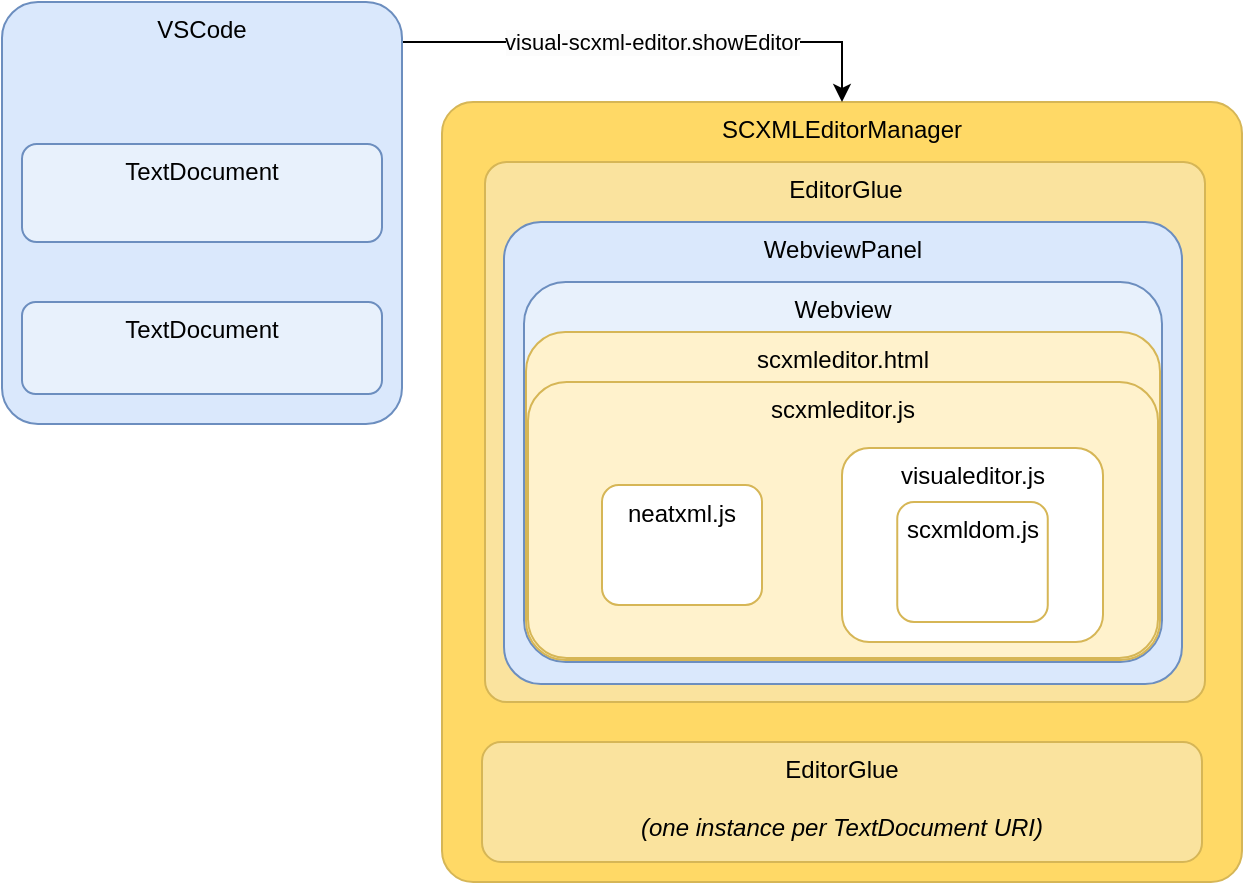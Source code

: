 <mxfile version="20.8.20" type="github" pages="2">
  <diagram name="Containment" id="Hvomc0yAe2sMS23_9TzD">
    <mxGraphModel dx="1798" dy="637" grid="0" gridSize="10" guides="1" tooltips="1" connect="1" arrows="1" fold="1" page="1" pageScale="1" pageWidth="850" pageHeight="1100" math="0" shadow="0">
      <root>
        <mxCell id="0" />
        <mxCell id="1" parent="0" />
        <mxCell id="xWMJlJ-HVOOThu5YcHs8-1" value="SCXMLEditorManager" style="rounded=1;whiteSpace=wrap;html=1;verticalAlign=top;fillColor=#ffd966;strokeColor=#d6b656;arcSize=4;" vertex="1" parent="1">
          <mxGeometry x="140" y="70" width="400" height="390" as="geometry" />
        </mxCell>
        <mxCell id="xWMJlJ-HVOOThu5YcHs8-2" value="EditorGlue" style="rounded=1;whiteSpace=wrap;html=1;verticalAlign=top;fillColor=#fae39e;strokeColor=#d6b656;arcSize=4;" vertex="1" parent="1">
          <mxGeometry x="161.5" y="100" width="360" height="270" as="geometry" />
        </mxCell>
        <mxCell id="xWMJlJ-HVOOThu5YcHs8-3" value="WebviewPanel" style="rounded=1;whiteSpace=wrap;html=1;verticalAlign=top;fillColor=#dae8fc;strokeColor=#6c8ebf;arcSize=8;" vertex="1" parent="1">
          <mxGeometry x="171" y="130" width="339" height="231" as="geometry" />
        </mxCell>
        <mxCell id="xWMJlJ-HVOOThu5YcHs8-7" value="EditorGlue&lt;br&gt;&lt;br&gt;&lt;i&gt;(one instance per TextDocument URI)&lt;/i&gt;" style="rounded=1;whiteSpace=wrap;html=1;verticalAlign=top;perimeterSpacing=0;fillColor=#fae39e;strokeColor=#d6b656;arcSize=16;" vertex="1" parent="1">
          <mxGeometry x="160" y="390" width="360" height="60" as="geometry" />
        </mxCell>
        <mxCell id="xWMJlJ-HVOOThu5YcHs8-10" value="Webview" style="rounded=1;whiteSpace=wrap;html=1;verticalAlign=top;fillColor=#e8f1fc;strokeColor=#6c8ebf;arcSize=11;" vertex="1" parent="1">
          <mxGeometry x="181" y="160" width="319" height="190" as="geometry" />
        </mxCell>
        <mxCell id="xWMJlJ-HVOOThu5YcHs8-13" value="scxmleditor.html" style="rounded=1;whiteSpace=wrap;html=1;verticalAlign=top;fillColor=#fff2cc;strokeColor=#d6b656;arcSize=12;" vertex="1" parent="1">
          <mxGeometry x="182" y="185" width="317" height="164" as="geometry" />
        </mxCell>
        <UserObject label="visual-scxml-editor.showEditor" link="visual-scxml-editor.showEditor" id="xWMJlJ-HVOOThu5YcHs8-19">
          <mxCell style="edgeStyle=orthogonalEdgeStyle;rounded=0;orthogonalLoop=1;jettySize=auto;html=1;exitX=1;exitY=0.095;exitDx=0;exitDy=0;entryX=0.5;entryY=0;entryDx=0;entryDy=0;labelBackgroundColor=#FCFCFC;labelBorderColor=none;exitPerimeter=0;" edge="1" parent="1" source="xWMJlJ-HVOOThu5YcHs8-4" target="xWMJlJ-HVOOThu5YcHs8-1">
            <mxGeometry relative="1" as="geometry" />
          </mxCell>
        </UserObject>
        <mxCell id="xWMJlJ-HVOOThu5YcHs8-4" value="VSCode" style="rounded=1;whiteSpace=wrap;html=1;verticalAlign=top;fillColor=#dae8fc;strokeColor=#6c8ebf;arcSize=9;" vertex="1" parent="1">
          <mxGeometry x="-80" y="20" width="200" height="211" as="geometry" />
        </mxCell>
        <mxCell id="xWMJlJ-HVOOThu5YcHs8-5" value="TextDocument" style="rounded=1;whiteSpace=wrap;html=1;verticalAlign=top;fillColor=#e8f1fc;strokeColor=#6c8ebf;" vertex="1" parent="1">
          <mxGeometry x="-70" y="91" width="180" height="49" as="geometry" />
        </mxCell>
        <mxCell id="xWMJlJ-HVOOThu5YcHs8-17" value="TextDocument" style="rounded=1;whiteSpace=wrap;html=1;verticalAlign=top;fillColor=#e8f1fc;strokeColor=#6c8ebf;" vertex="1" parent="1">
          <mxGeometry x="-70" y="170" width="180" height="46" as="geometry" />
        </mxCell>
        <mxCell id="xWMJlJ-HVOOThu5YcHs8-20" value="scxmleditor.js" style="rounded=1;whiteSpace=wrap;html=1;verticalAlign=top;fillColor=#fff2cc;strokeColor=#d6b656;arcSize=14;" vertex="1" parent="1">
          <mxGeometry x="183" y="210" width="315" height="138" as="geometry" />
        </mxCell>
        <mxCell id="xWMJlJ-HVOOThu5YcHs8-22" value="neatxml.js" style="rounded=1;whiteSpace=wrap;html=1;verticalAlign=top;fillColor=#ffffff;strokeColor=#d6b656;arcSize=14;" vertex="1" parent="1">
          <mxGeometry x="220" y="261.5" width="80" height="60" as="geometry" />
        </mxCell>
        <mxCell id="xWMJlJ-HVOOThu5YcHs8-23" value="visualeditor.js" style="rounded=1;whiteSpace=wrap;html=1;verticalAlign=top;fillColor=#ffffff;strokeColor=#d6b656;arcSize=14;" vertex="1" parent="1">
          <mxGeometry x="340" y="243" width="130.5" height="97" as="geometry" />
        </mxCell>
        <mxCell id="xWMJlJ-HVOOThu5YcHs8-21" value="scxmldom.js" style="rounded=1;whiteSpace=wrap;html=1;verticalAlign=top;fillColor=#ffffff;strokeColor=#d6b656;arcSize=14;" vertex="1" parent="1">
          <mxGeometry x="367.63" y="270" width="75.25" height="60" as="geometry" />
        </mxCell>
      </root>
    </mxGraphModel>
  </diagram>
  <diagram id="wL8axw0Tn-d-JJuPaOdd" name="Sequence">
    <mxGraphModel dx="1746" dy="769" grid="1" gridSize="10" guides="1" tooltips="1" connect="1" arrows="1" fold="1" page="0" pageScale="1" pageWidth="850" pageHeight="1100" math="0" shadow="0">
      <root>
        <mxCell id="0" />
        <mxCell id="1" parent="0" />
        <mxCell id="r4eO-bSy0fLBR4G0dn8x-24" value="scxmleditor.html" style="rounded=1;whiteSpace=wrap;html=1;fontSize=12;fillColor=#FAE39E;strokeColor=#d6b656;verticalAlign=top;" vertex="1" parent="1">
          <mxGeometry x="540" y="10" width="480" height="80" as="geometry" />
        </mxCell>
        <mxCell id="hSlpLGsXXN3QlrVzkON8-3" value="" style="shape=umlLifeline;perimeter=lifelinePerimeter;whiteSpace=wrap;html=1;container=0;dropTarget=0;collapsible=0;recursiveResize=0;outlineConnect=0;portConstraint=eastwest;newEdgeStyle={&quot;edgeStyle&quot;:&quot;elbowEdgeStyle&quot;,&quot;elbow&quot;:&quot;vertical&quot;,&quot;curved&quot;:0,&quot;rounded&quot;:0};participant=umlActor;fillColor=#ffffff;strokeColor=#A9C4EB;" vertex="1" parent="1">
          <mxGeometry x="-10" y="40" width="20" height="680" as="geometry" />
        </mxCell>
        <mxCell id="hSlpLGsXXN3QlrVzkON8-4" value="VS Code" style="shape=umlLifeline;perimeter=lifelinePerimeter;whiteSpace=wrap;html=1;container=0;dropTarget=0;collapsible=0;recursiveResize=0;outlineConnect=0;portConstraint=eastwest;newEdgeStyle={&quot;edgeStyle&quot;:&quot;elbowEdgeStyle&quot;,&quot;elbow&quot;:&quot;vertical&quot;,&quot;curved&quot;:0,&quot;rounded&quot;:0};fillColor=#ffffff;strokeColor=#A9C4EB;rounded=1;" vertex="1" parent="1">
          <mxGeometry x="70" y="40" width="100" height="680" as="geometry" />
        </mxCell>
        <mxCell id="hSlpLGsXXN3QlrVzkON8-5" value="extension.ts" style="shape=umlLifeline;perimeter=lifelinePerimeter;whiteSpace=wrap;html=1;container=0;dropTarget=0;collapsible=0;recursiveResize=0;outlineConnect=0;portConstraint=eastwest;newEdgeStyle={&quot;edgeStyle&quot;:&quot;elbowEdgeStyle&quot;,&quot;elbow&quot;:&quot;vertical&quot;,&quot;curved&quot;:0,&quot;rounded&quot;:0};fillColor=#fff2cc;strokeColor=#d6b656;rounded=1;" vertex="1" parent="1">
          <mxGeometry x="190" y="40" width="100" height="680" as="geometry" />
        </mxCell>
        <mxCell id="hSlpLGsXXN3QlrVzkON8-6" value="EditorGlue&lt;br&gt;editorglue.ts" style="shape=umlLifeline;perimeter=lifelinePerimeter;whiteSpace=wrap;html=1;container=0;dropTarget=0;collapsible=0;recursiveResize=0;outlineConnect=0;portConstraint=eastwest;newEdgeStyle={&quot;edgeStyle&quot;:&quot;elbowEdgeStyle&quot;,&quot;elbow&quot;:&quot;vertical&quot;,&quot;curved&quot;:0,&quot;rounded&quot;:0};fillColor=#fff2cc;strokeColor=#d6b656;rounded=1;" vertex="1" parent="1">
          <mxGeometry x="430" y="40" width="100" height="680" as="geometry" />
        </mxCell>
        <mxCell id="PvcLJJ66TOuCmjAcNrpJ-1" value="scxmleditor.js" style="shape=umlLifeline;perimeter=lifelinePerimeter;whiteSpace=wrap;html=1;container=0;dropTarget=0;collapsible=0;recursiveResize=0;outlineConnect=0;portConstraint=eastwest;newEdgeStyle={&quot;edgeStyle&quot;:&quot;elbowEdgeStyle&quot;,&quot;elbow&quot;:&quot;vertical&quot;,&quot;curved&quot;:0,&quot;rounded&quot;:0};fillColor=#fff2cc;strokeColor=#d6b656;rounded=1;" vertex="1" parent="1">
          <mxGeometry x="550" y="40" width="100" height="680" as="geometry" />
        </mxCell>
        <mxCell id="HHO5TY2uW8LFPpskwidt-1" value="scxmldom.js" style="shape=umlLifeline;perimeter=lifelinePerimeter;whiteSpace=wrap;html=1;container=0;dropTarget=0;collapsible=0;recursiveResize=0;outlineConnect=0;portConstraint=eastwest;newEdgeStyle={&quot;edgeStyle&quot;:&quot;elbowEdgeStyle&quot;,&quot;elbow&quot;:&quot;vertical&quot;,&quot;curved&quot;:0,&quot;rounded&quot;:0};fillColor=#fff2cc;strokeColor=#d6b656;rounded=1;" vertex="1" parent="1">
          <mxGeometry x="670" y="40" width="100" height="680" as="geometry" />
        </mxCell>
        <mxCell id="HHO5TY2uW8LFPpskwidt-2" value="neatxml.js" style="shape=umlLifeline;perimeter=lifelinePerimeter;whiteSpace=wrap;html=1;container=0;dropTarget=0;collapsible=0;recursiveResize=0;outlineConnect=0;portConstraint=eastwest;newEdgeStyle={&quot;edgeStyle&quot;:&quot;elbowEdgeStyle&quot;,&quot;elbow&quot;:&quot;vertical&quot;,&quot;curved&quot;:0,&quot;rounded&quot;:0};fillColor=#fff2cc;strokeColor=#d6b656;rounded=1;" vertex="1" parent="1">
          <mxGeometry x="910" y="40" width="100" height="680" as="geometry" />
        </mxCell>
        <mxCell id="HHO5TY2uW8LFPpskwidt-3" value="SCXML Editor:&lt;br&gt;Open to the Side" style="html=1;verticalAlign=middle;endArrow=block;edgeStyle=elbowEdgeStyle;elbow=vertical;curved=0;rounded=0;labelBackgroundColor=none;labelBorderColor=none;fontSize=9;fontStyle=2;align=left;startArrow=box;startFill=0;endSize=6;targetPerimeterSpacing=0;sourcePerimeterSpacing=0;" edge="1" parent="1">
          <mxGeometry x="-0.826" y="1" width="80" relative="1" as="geometry">
            <mxPoint x="-0.333" y="131.167" as="sourcePoint" />
            <mxPoint x="120" y="131" as="targetPoint" />
            <mxPoint as="offset" />
          </mxGeometry>
        </mxCell>
        <mxCell id="HHO5TY2uW8LFPpskwidt-4" value="activate" style="html=1;verticalAlign=bottom;endArrow=block;edgeStyle=elbowEdgeStyle;elbow=vertical;curved=0;rounded=0;labelBackgroundColor=none;labelBorderColor=none;fontSize=9;fontStyle=2;align=left;labelPosition=right;verticalLabelPosition=top;" edge="1" parent="1">
          <mxGeometry x="-0.848" width="80" relative="1" as="geometry">
            <mxPoint x="120" y="102" as="sourcePoint" />
            <mxPoint x="239.5" y="102.167" as="targetPoint" />
            <mxPoint as="offset" />
          </mxGeometry>
        </mxCell>
        <mxCell id="HHO5TY2uW8LFPpskwidt-7" value="SCXMLEditor&lt;br&gt;Manager" style="shape=umlLifeline;perimeter=lifelinePerimeter;whiteSpace=wrap;html=1;container=0;dropTarget=0;collapsible=0;recursiveResize=0;outlineConnect=0;portConstraint=eastwest;newEdgeStyle={&quot;edgeStyle&quot;:&quot;elbowEdgeStyle&quot;,&quot;elbow&quot;:&quot;vertical&quot;,&quot;curved&quot;:0,&quot;rounded&quot;:0};fillColor=#fff2cc;strokeColor=#d6b656;rounded=1;" vertex="1" parent="1">
          <mxGeometry x="310" y="40" width="100" height="680" as="geometry" />
        </mxCell>
        <mxCell id="HHO5TY2uW8LFPpskwidt-8" value="showEditor()" style="html=1;verticalAlign=bottom;endArrow=block;edgeStyle=elbowEdgeStyle;elbow=vertical;curved=0;rounded=0;labelBackgroundColor=none;labelBorderColor=none;fontSize=9;align=left;" edge="1" parent="1">
          <mxGeometry x="-0.767" width="80" relative="1" as="geometry">
            <mxPoint x="240" y="150" as="sourcePoint" />
            <mxPoint x="360" y="150" as="targetPoint" />
            <Array as="points">
              <mxPoint x="320" y="150" />
            </Array>
            <mxPoint as="offset" />
          </mxGeometry>
        </mxCell>
        <mxCell id="HHO5TY2uW8LFPpskwidt-9" value="(new)&lt;br&gt;&lt;i&gt;one glue per text editor&lt;/i&gt;" style="html=1;verticalAlign=middle;endArrow=block;edgeStyle=elbowEdgeStyle;elbow=vertical;curved=0;rounded=0;labelBackgroundColor=none;labelBorderColor=none;fontSize=9;align=left;" edge="1" parent="1">
          <mxGeometry x="-0.833" width="80" relative="1" as="geometry">
            <mxPoint x="360" y="160" as="sourcePoint" />
            <mxPoint x="480" y="160" as="targetPoint" />
            <Array as="points">
              <mxPoint x="440" y="160" />
            </Array>
            <mxPoint as="offset" />
          </mxGeometry>
        </mxCell>
        <mxCell id="HHO5TY2uW8LFPpskwidt-11" value="(new)" style="html=1;verticalAlign=bottom;endArrow=block;edgeStyle=elbowEdgeStyle;elbow=vertical;curved=0;rounded=0;labelBackgroundColor=none;labelBorderColor=none;fontSize=9;align=left;" edge="1" parent="1">
          <mxGeometry x="-0.831" width="80" relative="1" as="geometry">
            <mxPoint x="240" y="112" as="sourcePoint" />
            <mxPoint x="360" y="112" as="targetPoint" />
            <mxPoint as="offset" />
          </mxGeometry>
        </mxCell>
        <mxCell id="r4eO-bSy0fLBR4G0dn8x-1" value="updateFromText&lt;br&gt;(full editor text)" style="html=1;verticalAlign=middle;endArrow=block;edgeStyle=elbowEdgeStyle;elbow=vertical;curved=0;rounded=0;labelBackgroundColor=none;labelBorderColor=none;fontSize=9;fontStyle=2;align=left;" edge="1" parent="1">
          <mxGeometry x="-0.75" width="80" relative="1" as="geometry">
            <mxPoint x="480" y="190" as="sourcePoint" />
            <mxPoint x="600" y="190" as="targetPoint" />
            <Array as="points">
              <mxPoint x="560" y="190" />
            </Array>
            <mxPoint as="offset" />
          </mxGeometry>
        </mxCell>
        <mxCell id="r4eO-bSy0fLBR4G0dn8x-2" value="visual-scxml-editor.showEditor" style="html=1;verticalAlign=bottom;endArrow=block;edgeStyle=elbowEdgeStyle;elbow=vertical;curved=0;rounded=0;labelBackgroundColor=none;labelBorderColor=none;fontSize=8;fontStyle=2;align=left;" edge="1" parent="1">
          <mxGeometry x="-0.864" width="80" relative="1" as="geometry">
            <mxPoint x="120" y="142" as="sourcePoint" />
            <mxPoint x="239.5" y="142.167" as="targetPoint" />
            <mxPoint as="offset" />
          </mxGeometry>
        </mxCell>
        <mxCell id="r4eO-bSy0fLBR4G0dn8x-3" value="loadFromString()" style="html=1;verticalAlign=bottom;endArrow=block;edgeStyle=elbowEdgeStyle;elbow=vertical;curved=0;rounded=0;labelBackgroundColor=none;labelBorderColor=none;fontSize=9;align=left;" edge="1" parent="1">
          <mxGeometry x="-0.833" width="80" relative="1" as="geometry">
            <mxPoint x="600" y="200" as="sourcePoint" />
            <mxPoint x="720" y="200" as="targetPoint" />
            <Array as="points">
              <mxPoint x="680" y="200" />
            </Array>
            <mxPoint as="offset" />
          </mxGeometry>
        </mxCell>
        <mxCell id="r4eO-bSy0fLBR4G0dn8x-4" value="scxmlDoc" style="html=1;verticalAlign=bottom;endArrow=open;dashed=1;endSize=8;edgeStyle=elbowEdgeStyle;elbow=vertical;curved=0;rounded=0;labelBackgroundColor=none;labelBorderColor=none;fontSize=9;align=right;labelPosition=left;verticalLabelPosition=top;" edge="1" parent="1">
          <mxGeometry x="-0.888" y="2" relative="1" as="geometry">
            <mxPoint x="719.5" y="220.167" as="sourcePoint" />
            <mxPoint x="599.667" y="220.167" as="targetPoint" />
            <mxPoint as="offset" />
          </mxGeometry>
        </mxCell>
        <mxCell id="r4eO-bSy0fLBR4G0dn8x-5" value="visualeditor.js" style="shape=umlLifeline;perimeter=lifelinePerimeter;whiteSpace=wrap;html=1;container=0;dropTarget=0;collapsible=0;recursiveResize=0;outlineConnect=0;portConstraint=eastwest;newEdgeStyle={&quot;edgeStyle&quot;:&quot;elbowEdgeStyle&quot;,&quot;elbow&quot;:&quot;vertical&quot;,&quot;curved&quot;:0,&quot;rounded&quot;:0};fillColor=#fff2cc;strokeColor=#d6b656;rounded=1;" vertex="1" parent="1">
          <mxGeometry x="790" y="40" width="100" height="680" as="geometry" />
        </mxCell>
        <mxCell id="r4eO-bSy0fLBR4G0dn8x-6" value="(new VisualEditor)" style="html=1;verticalAlign=bottom;endArrow=block;edgeStyle=elbowEdgeStyle;elbow=vertical;curved=0;rounded=0;labelBackgroundColor=none;labelBorderColor=none;fontSize=9;align=left;" edge="1" parent="1" target="r4eO-bSy0fLBR4G0dn8x-5">
          <mxGeometry x="-0.907" width="80" relative="1" as="geometry">
            <mxPoint x="600" y="180" as="sourcePoint" />
            <mxPoint x="720" y="180" as="targetPoint" />
            <mxPoint as="offset" />
          </mxGeometry>
        </mxCell>
        <mxCell id="r4eO-bSy0fLBR4G0dn8x-7" value="(new)" style="html=1;verticalAlign=bottom;endArrow=block;edgeStyle=elbowEdgeStyle;elbow=vertical;curved=0;rounded=0;labelBackgroundColor=none;labelBorderColor=none;fontSize=9;align=left;" edge="1" parent="1">
          <mxGeometry x="-0.783" width="80" relative="1" as="geometry">
            <mxPoint x="480" y="170" as="sourcePoint" />
            <mxPoint x="600" y="170" as="targetPoint" />
            <Array as="points">
              <mxPoint x="560" y="170" />
            </Array>
            <mxPoint as="offset" />
          </mxGeometry>
        </mxCell>
        <mxCell id="r4eO-bSy0fLBR4G0dn8x-8" value="useSCXML(scxmlDoc)" style="html=1;verticalAlign=bottom;endArrow=oval;edgeStyle=elbowEdgeStyle;elbow=vertical;curved=0;rounded=0;labelBackgroundColor=none;labelBorderColor=none;fontSize=9;fontStyle=0;align=left;endFill=1;" edge="1" parent="1">
          <mxGeometry x="-0.916" width="80" relative="1" as="geometry">
            <mxPoint x="600" y="240" as="sourcePoint" />
            <mxPoint x="840" y="240" as="targetPoint" />
            <mxPoint as="offset" />
          </mxGeometry>
        </mxCell>
        <mxCell id="r4eO-bSy0fLBR4G0dn8x-9" value="Adjust diagram&lt;br&gt;(e.g. move state)" style="html=1;verticalAlign=middle;endArrow=block;edgeStyle=elbowEdgeStyle;elbow=vertical;curved=0;rounded=0;labelBackgroundColor=none;labelBorderColor=none;fontSize=9;fontStyle=0;align=left;startArrow=box;startFill=0;endSize=6;targetPerimeterSpacing=0;sourcePerimeterSpacing=0;" edge="1" parent="1">
          <mxGeometry x="-0.975" width="80" relative="1" as="geometry">
            <mxPoint x="-0.003" y="280.167" as="sourcePoint" />
            <mxPoint x="840" y="280" as="targetPoint" />
            <mxPoint as="offset" />
          </mxGeometry>
        </mxCell>
        <mxCell id="r4eO-bSy0fLBR4G0dn8x-10" value="(modify DOM)" style="html=1;verticalAlign=bottom;endArrow=block;edgeStyle=elbowEdgeStyle;elbow=vertical;curved=0;rounded=0;labelBackgroundColor=none;labelBorderColor=none;fontSize=9;align=right;labelPosition=left;verticalLabelPosition=top;" edge="1" parent="1">
          <mxGeometry x="-0.831" width="80" relative="1" as="geometry">
            <mxPoint x="840" y="300" as="sourcePoint" />
            <mxPoint x="720" y="300" as="targetPoint" />
            <mxPoint as="offset" />
          </mxGeometry>
        </mxCell>
        <mxCell id="r4eO-bSy0fLBR4G0dn8x-11" value="MutationObserver triggers&lt;br&gt;onDocChange()" style="html=1;verticalAlign=middle;endArrow=block;edgeStyle=elbowEdgeStyle;elbow=vertical;curved=0;rounded=0;labelBackgroundColor=none;labelBorderColor=none;fontSize=9;align=left;" edge="1" parent="1">
          <mxGeometry x="-0.833" width="80" relative="1" as="geometry">
            <mxPoint x="720" y="320" as="sourcePoint" />
            <mxPoint x="840" y="320" as="targetPoint" />
            <Array as="points">
              <mxPoint x="800" y="320" />
            </Array>
            <mxPoint as="offset" />
          </mxGeometry>
        </mxCell>
        <mxCell id="r4eO-bSy0fLBR4G0dn8x-12" value="dispatchEvent(&#39;changed&#39;)" style="html=1;verticalAlign=bottom;endArrow=block;edgeStyle=elbowEdgeStyle;elbow=vertical;curved=0;rounded=0;labelBackgroundColor=none;labelBorderColor=none;fontSize=9;align=right;labelPosition=left;verticalLabelPosition=top;" edge="1" parent="1">
          <mxGeometry x="-0.833" width="80" relative="1" as="geometry">
            <mxPoint x="840" y="350" as="sourcePoint" />
            <mxPoint x="720" y="350" as="targetPoint" />
            <mxPoint as="offset" />
          </mxGeometry>
        </mxCell>
        <mxCell id="r4eO-bSy0fLBR4G0dn8x-13" value="&lt;i&gt;changed&lt;/i&gt;" style="html=1;verticalAlign=bottom;endArrow=block;edgeStyle=elbowEdgeStyle;elbow=vertical;curved=0;rounded=0;labelBackgroundColor=none;labelBorderColor=none;fontSize=9;align=right;labelPosition=left;verticalLabelPosition=top;" edge="1" parent="1">
          <mxGeometry x="-0.914" y="2" width="80" relative="1" as="geometry">
            <mxPoint x="720" y="360" as="sourcePoint" />
            <mxPoint x="600" y="360" as="targetPoint" />
            <mxPoint as="offset" />
          </mxGeometry>
        </mxCell>
        <mxCell id="r4eO-bSy0fLBR4G0dn8x-14" value="replaceDocument" style="html=1;verticalAlign=bottom;endArrow=block;edgeStyle=elbowEdgeStyle;elbow=vertical;curved=0;rounded=0;labelBackgroundColor=none;labelBorderColor=none;fontSize=9;align=right;labelPosition=left;verticalLabelPosition=top;fontStyle=2" edge="1" parent="1">
          <mxGeometry x="-0.831" width="80" relative="1" as="geometry">
            <mxPoint x="600" y="410" as="sourcePoint" />
            <mxPoint x="480" y="410" as="targetPoint" />
            <mxPoint as="offset" />
          </mxGeometry>
        </mxCell>
        <mxCell id="r4eO-bSy0fLBR4G0dn8x-15" value="textEditor.edit()&lt;br&gt;textEditor.replace()" style="html=1;verticalAlign=middle;endArrow=oval;edgeStyle=elbowEdgeStyle;elbow=vertical;curved=0;rounded=0;labelBackgroundColor=none;labelBorderColor=none;fontSize=9;align=right;labelPosition=left;verticalLabelPosition=top;fontStyle=0;endFill=1;" edge="1" parent="1">
          <mxGeometry x="-0.941" y="1" width="80" relative="1" as="geometry">
            <mxPoint x="480" y="420" as="sourcePoint" />
            <mxPoint x="120" y="419" as="targetPoint" />
            <mxPoint as="offset" />
          </mxGeometry>
        </mxCell>
        <mxCell id="r4eO-bSy0fLBR4G0dn8x-16" value="Edit XML Code" style="html=1;verticalAlign=bottom;endArrow=block;edgeStyle=elbowEdgeStyle;elbow=vertical;curved=0;rounded=0;labelBackgroundColor=none;labelBorderColor=none;fontSize=9;fontStyle=0;align=left;startArrow=box;startFill=0;endSize=6;targetPerimeterSpacing=0;sourcePerimeterSpacing=0;" edge="1" parent="1">
          <mxGeometry x="-0.831" width="80" relative="1" as="geometry">
            <mxPoint x="-0.003" y="480.167" as="sourcePoint" />
            <mxPoint x="120" y="480" as="targetPoint" />
            <mxPoint as="offset" />
            <Array as="points">
              <mxPoint x="120" y="480" />
            </Array>
          </mxGeometry>
        </mxCell>
        <mxCell id="r4eO-bSy0fLBR4G0dn8x-17" value="onDidChangeTextDocument" style="html=1;verticalAlign=bottom;endArrow=block;edgeStyle=elbowEdgeStyle;elbow=vertical;curved=0;rounded=0;labelBackgroundColor=none;labelBorderColor=none;fontSize=9;fontStyle=2;align=left;labelPosition=right;verticalLabelPosition=top;" edge="1" parent="1">
          <mxGeometry x="-0.915" width="80" relative="1" as="geometry">
            <mxPoint x="120" y="492" as="sourcePoint" />
            <mxPoint x="360" y="492" as="targetPoint" />
            <mxPoint as="offset" />
          </mxGeometry>
        </mxCell>
        <mxCell id="r4eO-bSy0fLBR4G0dn8x-18" value="updateFromText&lt;br&gt;(full editor text)" style="html=1;verticalAlign=middle;endArrow=block;edgeStyle=elbowEdgeStyle;elbow=vertical;curved=0;rounded=0;labelBackgroundColor=none;labelBorderColor=none;fontSize=9;fontStyle=2;align=left;" edge="1" parent="1">
          <mxGeometry x="-0.909" width="80" relative="1" as="geometry">
            <mxPoint x="360" y="499" as="sourcePoint" />
            <mxPoint x="600" y="500" as="targetPoint" />
            <Array as="points">
              <mxPoint x="560" y="500" />
            </Array>
            <mxPoint as="offset" />
          </mxGeometry>
        </mxCell>
        <mxCell id="r4eO-bSy0fLBR4G0dn8x-19" value="loadFromString()" style="html=1;verticalAlign=bottom;endArrow=block;edgeStyle=elbowEdgeStyle;elbow=vertical;curved=0;rounded=0;labelBackgroundColor=none;labelBorderColor=none;fontSize=9;align=left;" edge="1" parent="1">
          <mxGeometry x="-0.833" width="80" relative="1" as="geometry">
            <mxPoint x="600" y="510" as="sourcePoint" />
            <mxPoint x="720" y="510" as="targetPoint" />
            <Array as="points">
              <mxPoint x="680" y="510" />
            </Array>
            <mxPoint as="offset" />
          </mxGeometry>
        </mxCell>
        <mxCell id="r4eO-bSy0fLBR4G0dn8x-20" value="scxmlDoc" style="html=1;verticalAlign=bottom;endArrow=open;dashed=1;endSize=8;edgeStyle=elbowEdgeStyle;elbow=vertical;curved=0;rounded=0;labelBackgroundColor=none;labelBorderColor=none;fontSize=9;align=right;labelPosition=left;verticalLabelPosition=top;" edge="1" parent="1">
          <mxGeometry x="-0.888" y="2" relative="1" as="geometry">
            <mxPoint x="719.5" y="530.167" as="sourcePoint" />
            <mxPoint x="599.667" y="530.167" as="targetPoint" />
            <mxPoint as="offset" />
          </mxGeometry>
        </mxCell>
        <mxCell id="r4eO-bSy0fLBR4G0dn8x-21" value="useSCXML(scxmlDoc)" style="html=1;verticalAlign=bottom;endArrow=oval;edgeStyle=elbowEdgeStyle;elbow=vertical;curved=0;rounded=0;labelBackgroundColor=none;labelBorderColor=none;fontSize=9;fontStyle=0;align=left;endFill=1;" edge="1" parent="1">
          <mxGeometry x="-0.916" width="80" relative="1" as="geometry">
            <mxPoint x="600" y="550" as="sourcePoint" />
            <mxPoint x="840" y="550" as="targetPoint" />
            <mxPoint as="offset" />
          </mxGeometry>
        </mxCell>
        <mxCell id="r4eO-bSy0fLBR4G0dn8x-22" value="neatXML()" style="html=1;verticalAlign=bottom;endArrow=block;edgeStyle=elbowEdgeStyle;elbow=vertical;curved=0;rounded=0;labelBackgroundColor=none;labelBorderColor=none;fontSize=9;align=left;" edge="1" parent="1">
          <mxGeometry x="-0.941" y="-1" width="80" relative="1" as="geometry">
            <mxPoint x="600" y="380" as="sourcePoint" />
            <mxPoint x="960" y="379" as="targetPoint" />
            <mxPoint as="offset" />
          </mxGeometry>
        </mxCell>
        <mxCell id="r4eO-bSy0fLBR4G0dn8x-23" value="xml string" style="html=1;verticalAlign=bottom;endArrow=open;dashed=1;endSize=8;edgeStyle=elbowEdgeStyle;elbow=vertical;curved=0;rounded=0;labelBackgroundColor=none;labelBorderColor=none;fontSize=9;align=right;labelPosition=left;verticalLabelPosition=top;" edge="1" parent="1">
          <mxGeometry x="-0.888" y="2" relative="1" as="geometry">
            <mxPoint x="959.5" y="400.167" as="sourcePoint" />
            <mxPoint x="600" y="400" as="targetPoint" />
            <mxPoint as="offset" />
          </mxGeometry>
        </mxCell>
        <mxCell id="r4eO-bSy0fLBR4G0dn8x-25" value="Edit Values in&lt;br&gt;Inspector Palette" style="html=1;verticalAlign=middle;endArrow=block;edgeStyle=elbowEdgeStyle;elbow=vertical;curved=0;rounded=0;labelBackgroundColor=none;labelBorderColor=none;fontSize=9;fontStyle=0;align=left;startArrow=box;startFill=0;endSize=6;targetPerimeterSpacing=0;sourcePerimeterSpacing=0;" edge="1" parent="1">
          <mxGeometry x="-0.957" y="-1" width="80" relative="1" as="geometry">
            <mxPoint x="-2.003" y="600.167" as="sourcePoint" />
            <mxPoint x="600" y="599" as="targetPoint" />
            <mxPoint as="offset" />
          </mxGeometry>
        </mxCell>
        <mxCell id="8_DmvV1i0s3jKsLqOOcJ-1" value="get visualEditor.selection" style="html=1;verticalAlign=bottom;endArrow=block;edgeStyle=elbowEdgeStyle;elbow=vertical;curved=0;rounded=0;labelBackgroundColor=none;labelBorderColor=none;fontSize=9;fontStyle=0;align=left;endFill=1;" edge="1" parent="1">
          <mxGeometry x="-0.916" width="80" relative="1" as="geometry">
            <mxPoint x="600" y="610" as="sourcePoint" />
            <mxPoint x="840" y="610" as="targetPoint" />
            <mxPoint as="offset" />
          </mxGeometry>
        </mxCell>
        <mxCell id="8_DmvV1i0s3jKsLqOOcJ-2" value="array of scxmlDom elements" style="html=1;verticalAlign=bottom;endArrow=open;dashed=1;endSize=8;edgeStyle=elbowEdgeStyle;elbow=vertical;curved=0;rounded=0;labelBackgroundColor=none;labelBorderColor=none;fontSize=9;align=right;labelPosition=left;verticalLabelPosition=top;" edge="1" parent="1">
          <mxGeometry x="-0.888" y="2" relative="1" as="geometry">
            <mxPoint x="839.5" y="630.167" as="sourcePoint" />
            <mxPoint x="600" y="630" as="targetPoint" />
            <mxPoint as="offset" />
          </mxGeometry>
        </mxCell>
        <mxCell id="8_DmvV1i0s3jKsLqOOcJ-3" value="(modify DOM)" style="html=1;verticalAlign=bottom;endArrow=block;edgeStyle=elbowEdgeStyle;elbow=vertical;curved=0;rounded=0;labelBackgroundColor=none;labelBorderColor=none;fontSize=9;align=left;labelPosition=right;verticalLabelPosition=top;" edge="1" parent="1">
          <mxGeometry x="-0.834" width="80" relative="1" as="geometry">
            <mxPoint x="600" y="650" as="sourcePoint" />
            <mxPoint x="720" y="650" as="targetPoint" />
            <mxPoint as="offset" />
          </mxGeometry>
        </mxCell>
        <mxCell id="8_DmvV1i0s3jKsLqOOcJ-5" value="dispatchEvent(&#39;changed&#39;)" style="html=1;verticalAlign=bottom;endArrow=block;edgeStyle=elbowEdgeStyle;elbow=vertical;curved=0;rounded=0;labelBackgroundColor=none;labelBorderColor=none;fontSize=9;align=right;labelPosition=left;verticalLabelPosition=top;" edge="1" parent="1">
          <mxGeometry x="-0.833" width="80" relative="1" as="geometry">
            <mxPoint x="840" y="690" as="sourcePoint" />
            <mxPoint x="720" y="690" as="targetPoint" />
            <mxPoint as="offset" />
          </mxGeometry>
        </mxCell>
        <mxCell id="8_DmvV1i0s3jKsLqOOcJ-6" value="&lt;i&gt;changed&lt;/i&gt;" style="html=1;verticalAlign=bottom;endArrow=block;edgeStyle=elbowEdgeStyle;elbow=vertical;curved=0;rounded=0;labelBackgroundColor=none;labelBorderColor=none;fontSize=9;align=right;labelPosition=left;verticalLabelPosition=top;" edge="1" parent="1">
          <mxGeometry x="-0.914" y="2" width="80" relative="1" as="geometry">
            <mxPoint x="720" y="700" as="sourcePoint" />
            <mxPoint x="600" y="700" as="targetPoint" />
            <mxPoint as="offset" />
          </mxGeometry>
        </mxCell>
        <mxCell id="8_DmvV1i0s3jKsLqOOcJ-7" value="replaceDocument" style="html=1;verticalAlign=bottom;endArrow=block;edgeStyle=elbowEdgeStyle;elbow=vertical;curved=0;rounded=0;labelBackgroundColor=none;labelBorderColor=none;fontSize=9;align=right;labelPosition=left;verticalLabelPosition=top;fontStyle=2" edge="1" parent="1">
          <mxGeometry x="-0.831" width="80" relative="1" as="geometry">
            <mxPoint x="600" y="750" as="sourcePoint" />
            <mxPoint x="480" y="750" as="targetPoint" />
            <mxPoint as="offset" />
          </mxGeometry>
        </mxCell>
        <mxCell id="8_DmvV1i0s3jKsLqOOcJ-8" value="textEditor.edit()&lt;br&gt;textEditor.replace()" style="html=1;verticalAlign=middle;endArrow=oval;edgeStyle=elbowEdgeStyle;elbow=vertical;curved=0;rounded=0;labelBackgroundColor=none;labelBorderColor=none;fontSize=9;align=right;labelPosition=left;verticalLabelPosition=top;fontStyle=0;endFill=1;" edge="1" parent="1">
          <mxGeometry x="-0.941" y="1" width="80" relative="1" as="geometry">
            <mxPoint x="480" y="760" as="sourcePoint" />
            <mxPoint x="120" y="759" as="targetPoint" />
            <mxPoint as="offset" />
          </mxGeometry>
        </mxCell>
        <mxCell id="8_DmvV1i0s3jKsLqOOcJ-9" value="neatXML()" style="html=1;verticalAlign=bottom;endArrow=block;edgeStyle=elbowEdgeStyle;elbow=vertical;curved=0;rounded=0;labelBackgroundColor=none;labelBorderColor=none;fontSize=9;align=left;" edge="1" parent="1">
          <mxGeometry x="-0.941" y="-1" width="80" relative="1" as="geometry">
            <mxPoint x="600" y="720" as="sourcePoint" />
            <mxPoint x="960" y="719" as="targetPoint" />
            <mxPoint as="offset" />
          </mxGeometry>
        </mxCell>
        <mxCell id="8_DmvV1i0s3jKsLqOOcJ-10" value="xml string" style="html=1;verticalAlign=bottom;endArrow=open;dashed=1;endSize=8;edgeStyle=elbowEdgeStyle;elbow=vertical;curved=0;rounded=0;labelBackgroundColor=none;labelBorderColor=none;fontSize=9;align=right;labelPosition=left;verticalLabelPosition=top;" edge="1" parent="1">
          <mxGeometry x="-0.888" y="2" relative="1" as="geometry">
            <mxPoint x="959.5" y="740.167" as="sourcePoint" />
            <mxPoint x="600" y="740" as="targetPoint" />
            <mxPoint as="offset" />
          </mxGeometry>
        </mxCell>
        <mxCell id="8_DmvV1i0s3jKsLqOOcJ-11" value="MutationObserver triggers&lt;br&gt;onDocChange()" style="html=1;verticalAlign=middle;endArrow=block;edgeStyle=elbowEdgeStyle;elbow=vertical;curved=0;rounded=0;labelBackgroundColor=none;labelBorderColor=none;fontSize=9;align=left;" edge="1" parent="1">
          <mxGeometry x="-0.833" width="80" relative="1" as="geometry">
            <mxPoint x="720" y="660" as="sourcePoint" />
            <mxPoint x="840" y="660" as="targetPoint" />
            <Array as="points">
              <mxPoint x="800" y="660" />
            </Array>
            <mxPoint as="offset" />
          </mxGeometry>
        </mxCell>
        <mxCell id="8_DmvV1i0s3jKsLqOOcJ-13" value="visuals update" style="rounded=1;whiteSpace=wrap;html=1;absoluteArcSize=1;arcSize=14;strokeWidth=2;strokeColor=#A9C4EB;fontSize=8;fillColor=#FAE39E;" vertex="1" parent="1">
          <mxGeometry x="834" y="325" width="60" height="20" as="geometry" />
        </mxCell>
        <mxCell id="8_DmvV1i0s3jKsLqOOcJ-14" value="visuals update" style="rounded=1;whiteSpace=wrap;html=1;absoluteArcSize=1;arcSize=14;strokeWidth=2;strokeColor=#A9C4EB;fontSize=8;fillColor=#FAE39E;" vertex="1" parent="1">
          <mxGeometry x="834" y="666" width="60" height="20" as="geometry" />
        </mxCell>
      </root>
    </mxGraphModel>
  </diagram>
</mxfile>
